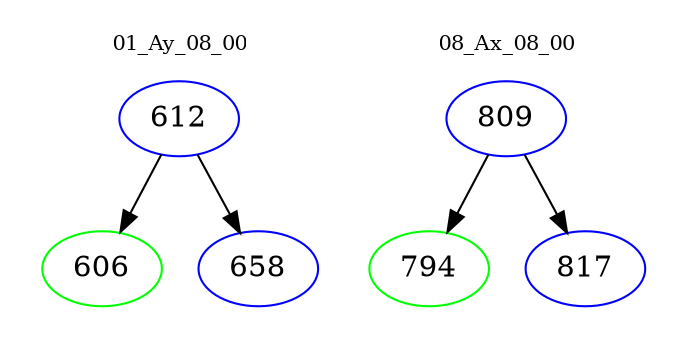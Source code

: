 digraph{
subgraph cluster_0 {
color = white
label = "01_Ay_08_00";
fontsize=10;
T0_612 [label="612", color="blue"]
T0_612 -> T0_606 [color="black"]
T0_606 [label="606", color="green"]
T0_612 -> T0_658 [color="black"]
T0_658 [label="658", color="blue"]
}
subgraph cluster_1 {
color = white
label = "08_Ax_08_00";
fontsize=10;
T1_809 [label="809", color="blue"]
T1_809 -> T1_794 [color="black"]
T1_794 [label="794", color="green"]
T1_809 -> T1_817 [color="black"]
T1_817 [label="817", color="blue"]
}
}

